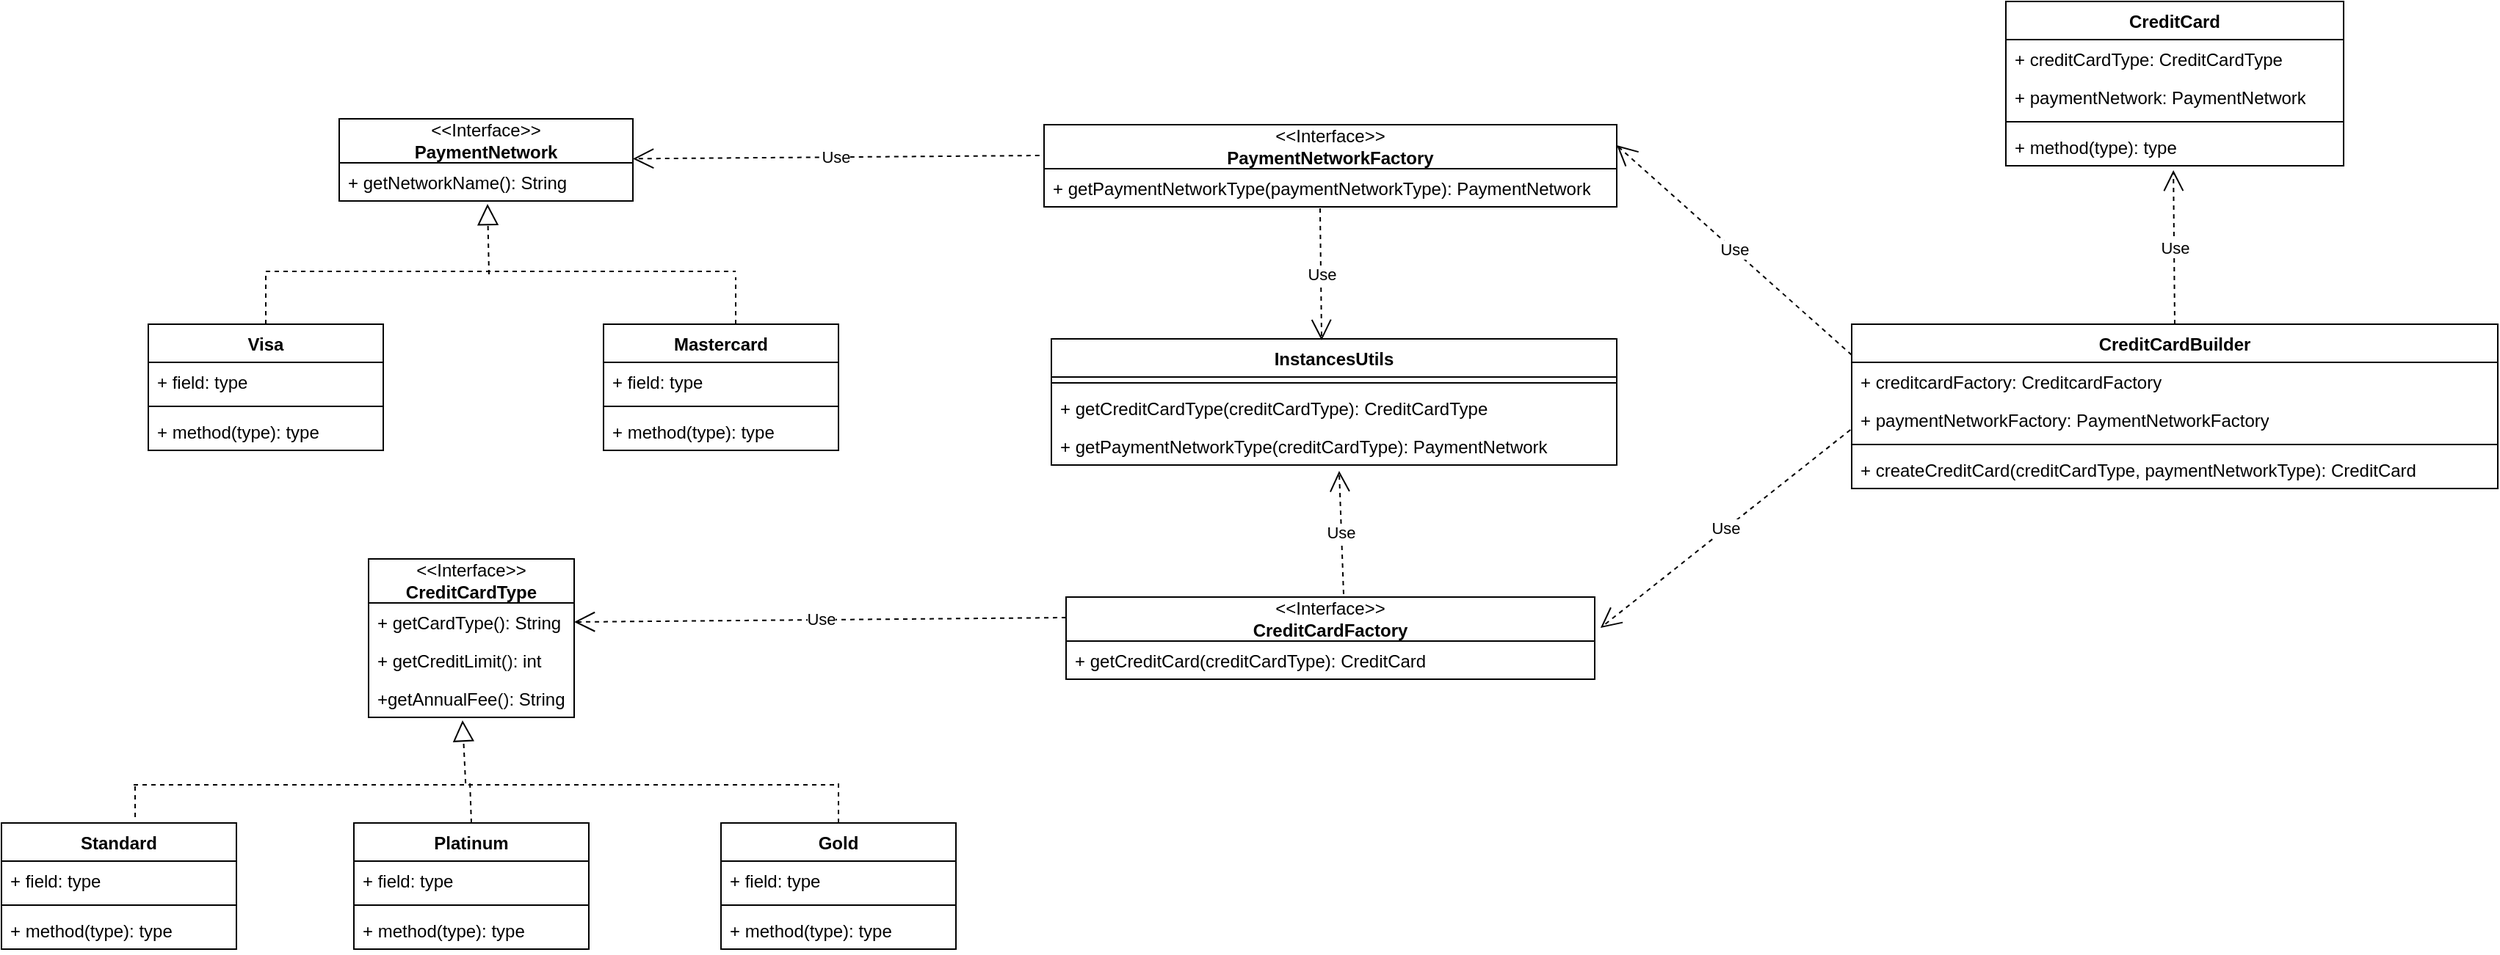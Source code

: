 <mxfile version="22.1.18" type="device">
  <diagram name="credit-card-system" id="IuIEZ4vb6iFK3Cl2leCp">
    <mxGraphModel dx="2261" dy="1915" grid="1" gridSize="10" guides="1" tooltips="1" connect="1" arrows="1" fold="1" page="1" pageScale="1" pageWidth="827" pageHeight="1169" math="0" shadow="0">
      <root>
        <mxCell id="0" />
        <mxCell id="1" parent="0" />
        <mxCell id="NxEHXNQHtoxwlR-ic7OO-3" value="&amp;lt;&amp;lt;Interface&amp;gt;&amp;gt;&lt;br&gt;&lt;b&gt;CreditCardType&lt;/b&gt;" style="swimlane;fontStyle=0;childLayout=stackLayout;horizontal=1;startSize=30;fillColor=none;horizontalStack=0;resizeParent=1;resizeParentMax=0;resizeLast=0;collapsible=1;marginBottom=0;whiteSpace=wrap;html=1;" parent="1" vertex="1">
          <mxGeometry x="240" y="240" width="140" height="108" as="geometry" />
        </mxCell>
        <mxCell id="NxEHXNQHtoxwlR-ic7OO-4" value="+ getCardType(): String" style="text;strokeColor=none;fillColor=none;align=left;verticalAlign=top;spacingLeft=4;spacingRight=4;overflow=hidden;rotatable=0;points=[[0,0.5],[1,0.5]];portConstraint=eastwest;whiteSpace=wrap;html=1;" parent="NxEHXNQHtoxwlR-ic7OO-3" vertex="1">
          <mxGeometry y="30" width="140" height="26" as="geometry" />
        </mxCell>
        <mxCell id="NxEHXNQHtoxwlR-ic7OO-5" value="+ getCreditLimit&lt;span style=&quot;font-size: var(--cib-type-body1-font-size); font-weight: var(--cib-type-body1-font-weight); color: rgb(17, 17, 17); font-variation-settings: var(--cib-type-subtitle1-font-variation-settings);&quot; class=&quot;hljs-params&quot;&gt;()&lt;/span&gt;&lt;span style=&quot;background-color: initial;&quot;&gt;: int&lt;/span&gt;" style="text;strokeColor=none;fillColor=none;align=left;verticalAlign=top;spacingLeft=4;spacingRight=4;overflow=hidden;rotatable=0;points=[[0,0.5],[1,0.5]];portConstraint=eastwest;whiteSpace=wrap;html=1;" parent="NxEHXNQHtoxwlR-ic7OO-3" vertex="1">
          <mxGeometry y="56" width="140" height="26" as="geometry" />
        </mxCell>
        <mxCell id="NxEHXNQHtoxwlR-ic7OO-6" value="+getAnnualFee&lt;span style=&quot;font-size: var(--cib-type-body1-font-size); font-weight: var(--cib-type-body1-font-weight); color: rgb(17, 17, 17); font-variation-settings: var(--cib-type-subtitle1-font-variation-settings);&quot; class=&quot;hljs-params&quot;&gt;()&lt;/span&gt;&lt;span style=&quot;background-color: initial;&quot;&gt;: String&lt;/span&gt;" style="text;strokeColor=none;fillColor=none;align=left;verticalAlign=top;spacingLeft=4;spacingRight=4;overflow=hidden;rotatable=0;points=[[0,0.5],[1,0.5]];portConstraint=eastwest;whiteSpace=wrap;html=1;" parent="NxEHXNQHtoxwlR-ic7OO-3" vertex="1">
          <mxGeometry y="82" width="140" height="26" as="geometry" />
        </mxCell>
        <mxCell id="NxEHXNQHtoxwlR-ic7OO-12" value="Platinum" style="swimlane;fontStyle=1;align=center;verticalAlign=top;childLayout=stackLayout;horizontal=1;startSize=26;horizontalStack=0;resizeParent=1;resizeParentMax=0;resizeLast=0;collapsible=1;marginBottom=0;whiteSpace=wrap;html=1;" parent="1" vertex="1">
          <mxGeometry x="230" y="420" width="160" height="86" as="geometry" />
        </mxCell>
        <mxCell id="NxEHXNQHtoxwlR-ic7OO-13" value="+ field: type" style="text;strokeColor=none;fillColor=none;align=left;verticalAlign=top;spacingLeft=4;spacingRight=4;overflow=hidden;rotatable=0;points=[[0,0.5],[1,0.5]];portConstraint=eastwest;whiteSpace=wrap;html=1;" parent="NxEHXNQHtoxwlR-ic7OO-12" vertex="1">
          <mxGeometry y="26" width="160" height="26" as="geometry" />
        </mxCell>
        <mxCell id="NxEHXNQHtoxwlR-ic7OO-14" value="" style="line;strokeWidth=1;fillColor=none;align=left;verticalAlign=middle;spacingTop=-1;spacingLeft=3;spacingRight=3;rotatable=0;labelPosition=right;points=[];portConstraint=eastwest;strokeColor=inherit;" parent="NxEHXNQHtoxwlR-ic7OO-12" vertex="1">
          <mxGeometry y="52" width="160" height="8" as="geometry" />
        </mxCell>
        <mxCell id="NxEHXNQHtoxwlR-ic7OO-15" value="+ method(type): type" style="text;strokeColor=none;fillColor=none;align=left;verticalAlign=top;spacingLeft=4;spacingRight=4;overflow=hidden;rotatable=0;points=[[0,0.5],[1,0.5]];portConstraint=eastwest;whiteSpace=wrap;html=1;" parent="NxEHXNQHtoxwlR-ic7OO-12" vertex="1">
          <mxGeometry y="60" width="160" height="26" as="geometry" />
        </mxCell>
        <mxCell id="NxEHXNQHtoxwlR-ic7OO-16" value="Gold" style="swimlane;fontStyle=1;align=center;verticalAlign=top;childLayout=stackLayout;horizontal=1;startSize=26;horizontalStack=0;resizeParent=1;resizeParentMax=0;resizeLast=0;collapsible=1;marginBottom=0;whiteSpace=wrap;html=1;" parent="1" vertex="1">
          <mxGeometry x="480" y="420" width="160" height="86" as="geometry" />
        </mxCell>
        <mxCell id="NxEHXNQHtoxwlR-ic7OO-17" value="+ field: type" style="text;strokeColor=none;fillColor=none;align=left;verticalAlign=top;spacingLeft=4;spacingRight=4;overflow=hidden;rotatable=0;points=[[0,0.5],[1,0.5]];portConstraint=eastwest;whiteSpace=wrap;html=1;" parent="NxEHXNQHtoxwlR-ic7OO-16" vertex="1">
          <mxGeometry y="26" width="160" height="26" as="geometry" />
        </mxCell>
        <mxCell id="NxEHXNQHtoxwlR-ic7OO-18" value="" style="line;strokeWidth=1;fillColor=none;align=left;verticalAlign=middle;spacingTop=-1;spacingLeft=3;spacingRight=3;rotatable=0;labelPosition=right;points=[];portConstraint=eastwest;strokeColor=inherit;" parent="NxEHXNQHtoxwlR-ic7OO-16" vertex="1">
          <mxGeometry y="52" width="160" height="8" as="geometry" />
        </mxCell>
        <mxCell id="NxEHXNQHtoxwlR-ic7OO-19" value="+ method(type): type" style="text;strokeColor=none;fillColor=none;align=left;verticalAlign=top;spacingLeft=4;spacingRight=4;overflow=hidden;rotatable=0;points=[[0,0.5],[1,0.5]];portConstraint=eastwest;whiteSpace=wrap;html=1;" parent="NxEHXNQHtoxwlR-ic7OO-16" vertex="1">
          <mxGeometry y="60" width="160" height="26" as="geometry" />
        </mxCell>
        <mxCell id="NxEHXNQHtoxwlR-ic7OO-20" value="Standard" style="swimlane;fontStyle=1;align=center;verticalAlign=top;childLayout=stackLayout;horizontal=1;startSize=26;horizontalStack=0;resizeParent=1;resizeParentMax=0;resizeLast=0;collapsible=1;marginBottom=0;whiteSpace=wrap;html=1;" parent="1" vertex="1">
          <mxGeometry x="-10" y="420" width="160" height="86" as="geometry" />
        </mxCell>
        <mxCell id="NxEHXNQHtoxwlR-ic7OO-21" value="+ field: type" style="text;strokeColor=none;fillColor=none;align=left;verticalAlign=top;spacingLeft=4;spacingRight=4;overflow=hidden;rotatable=0;points=[[0,0.5],[1,0.5]];portConstraint=eastwest;whiteSpace=wrap;html=1;" parent="NxEHXNQHtoxwlR-ic7OO-20" vertex="1">
          <mxGeometry y="26" width="160" height="26" as="geometry" />
        </mxCell>
        <mxCell id="NxEHXNQHtoxwlR-ic7OO-22" value="" style="line;strokeWidth=1;fillColor=none;align=left;verticalAlign=middle;spacingTop=-1;spacingLeft=3;spacingRight=3;rotatable=0;labelPosition=right;points=[];portConstraint=eastwest;strokeColor=inherit;" parent="NxEHXNQHtoxwlR-ic7OO-20" vertex="1">
          <mxGeometry y="52" width="160" height="8" as="geometry" />
        </mxCell>
        <mxCell id="NxEHXNQHtoxwlR-ic7OO-23" value="+ method(type): type" style="text;strokeColor=none;fillColor=none;align=left;verticalAlign=top;spacingLeft=4;spacingRight=4;overflow=hidden;rotatable=0;points=[[0,0.5],[1,0.5]];portConstraint=eastwest;whiteSpace=wrap;html=1;" parent="NxEHXNQHtoxwlR-ic7OO-20" vertex="1">
          <mxGeometry y="60" width="160" height="26" as="geometry" />
        </mxCell>
        <mxCell id="NxEHXNQHtoxwlR-ic7OO-24" value="&amp;lt;&amp;lt;Interface&amp;gt;&amp;gt;&lt;br&gt;&lt;b&gt;CreditCardFactory&lt;/b&gt;" style="swimlane;fontStyle=0;childLayout=stackLayout;horizontal=1;startSize=30;fillColor=none;horizontalStack=0;resizeParent=1;resizeParentMax=0;resizeLast=0;collapsible=1;marginBottom=0;whiteSpace=wrap;html=1;" parent="1" vertex="1">
          <mxGeometry x="715" y="266" width="360" height="56" as="geometry" />
        </mxCell>
        <mxCell id="NxEHXNQHtoxwlR-ic7OO-25" value="+ getCreditCard(creditCardType): CreditCard" style="text;strokeColor=none;fillColor=none;align=left;verticalAlign=top;spacingLeft=4;spacingRight=4;overflow=hidden;rotatable=0;points=[[0,0.5],[1,0.5]];portConstraint=eastwest;whiteSpace=wrap;html=1;" parent="NxEHXNQHtoxwlR-ic7OO-24" vertex="1">
          <mxGeometry y="30" width="360" height="26" as="geometry" />
        </mxCell>
        <mxCell id="NxEHXNQHtoxwlR-ic7OO-28" value="" style="endArrow=block;dashed=1;endFill=0;endSize=12;html=1;rounded=0;entryX=0.457;entryY=1.077;entryDx=0;entryDy=0;entryPerimeter=0;exitX=0.471;exitY=0.375;exitDx=0;exitDy=0;exitPerimeter=0;" parent="1" source="NxEHXNQHtoxwlR-ic7OO-29" target="NxEHXNQHtoxwlR-ic7OO-6" edge="1">
          <mxGeometry width="160" relative="1" as="geometry">
            <mxPoint x="304" y="400" as="sourcePoint" />
            <mxPoint x="420" y="400" as="targetPoint" />
          </mxGeometry>
        </mxCell>
        <mxCell id="NxEHXNQHtoxwlR-ic7OO-29" value="" style="line;strokeWidth=1;fillColor=none;align=left;verticalAlign=middle;spacingTop=-1;spacingLeft=3;spacingRight=3;rotatable=0;labelPosition=right;points=[];portConstraint=eastwest;strokeColor=inherit;dashed=1;" parent="1" vertex="1">
          <mxGeometry x="80" y="390" width="480" height="8" as="geometry" />
        </mxCell>
        <mxCell id="NxEHXNQHtoxwlR-ic7OO-32" value="" style="endArrow=none;dashed=1;html=1;rounded=0;entryX=1;entryY=0;entryDx=0;entryDy=0;entryPerimeter=0;exitX=0.5;exitY=0;exitDx=0;exitDy=0;" parent="1" source="NxEHXNQHtoxwlR-ic7OO-16" target="NxEHXNQHtoxwlR-ic7OO-29" edge="1">
          <mxGeometry width="50" height="50" relative="1" as="geometry">
            <mxPoint x="620" y="410" as="sourcePoint" />
            <mxPoint x="670" y="360" as="targetPoint" />
          </mxGeometry>
        </mxCell>
        <mxCell id="NxEHXNQHtoxwlR-ic7OO-33" value="" style="endArrow=none;dashed=1;html=1;rounded=0;entryX=0.477;entryY=0.125;entryDx=0;entryDy=0;entryPerimeter=0;exitX=0.5;exitY=0;exitDx=0;exitDy=0;" parent="1" source="NxEHXNQHtoxwlR-ic7OO-12" target="NxEHXNQHtoxwlR-ic7OO-29" edge="1">
          <mxGeometry width="50" height="50" relative="1" as="geometry">
            <mxPoint x="326" y="430" as="sourcePoint" />
            <mxPoint x="380" y="560" as="targetPoint" />
            <Array as="points" />
          </mxGeometry>
        </mxCell>
        <mxCell id="NxEHXNQHtoxwlR-ic7OO-34" value="" style="endArrow=none;dashed=1;html=1;rounded=0;entryX=0.002;entryY=0.5;entryDx=0;entryDy=0;entryPerimeter=0;exitX=0.569;exitY=-0.047;exitDx=0;exitDy=0;exitPerimeter=0;" parent="1" source="NxEHXNQHtoxwlR-ic7OO-20" target="NxEHXNQHtoxwlR-ic7OO-29" edge="1">
          <mxGeometry width="50" height="50" relative="1" as="geometry">
            <mxPoint x="-10" y="630" as="sourcePoint" />
            <mxPoint x="40" y="580" as="targetPoint" />
          </mxGeometry>
        </mxCell>
        <mxCell id="NxEHXNQHtoxwlR-ic7OO-35" value="&amp;lt;&amp;lt;Interface&amp;gt;&amp;gt;&lt;br&gt;&lt;b&gt;PaymentNetwork&lt;/b&gt;" style="swimlane;fontStyle=0;childLayout=stackLayout;horizontal=1;startSize=30;fillColor=none;horizontalStack=0;resizeParent=1;resizeParentMax=0;resizeLast=0;collapsible=1;marginBottom=0;whiteSpace=wrap;html=1;" parent="1" vertex="1">
          <mxGeometry x="220" y="-60" width="200" height="56" as="geometry" />
        </mxCell>
        <mxCell id="NxEHXNQHtoxwlR-ic7OO-36" value="+ getNetworkName(): String" style="text;strokeColor=none;fillColor=none;align=left;verticalAlign=top;spacingLeft=4;spacingRight=4;overflow=hidden;rotatable=0;points=[[0,0.5],[1,0.5]];portConstraint=eastwest;whiteSpace=wrap;html=1;" parent="NxEHXNQHtoxwlR-ic7OO-35" vertex="1">
          <mxGeometry y="30" width="200" height="26" as="geometry" />
        </mxCell>
        <mxCell id="NxEHXNQHtoxwlR-ic7OO-39" value="Visa" style="swimlane;fontStyle=1;align=center;verticalAlign=top;childLayout=stackLayout;horizontal=1;startSize=26;horizontalStack=0;resizeParent=1;resizeParentMax=0;resizeLast=0;collapsible=1;marginBottom=0;whiteSpace=wrap;html=1;" parent="1" vertex="1">
          <mxGeometry x="90" y="80" width="160" height="86" as="geometry" />
        </mxCell>
        <mxCell id="NxEHXNQHtoxwlR-ic7OO-40" value="+ field: type" style="text;strokeColor=none;fillColor=none;align=left;verticalAlign=top;spacingLeft=4;spacingRight=4;overflow=hidden;rotatable=0;points=[[0,0.5],[1,0.5]];portConstraint=eastwest;whiteSpace=wrap;html=1;" parent="NxEHXNQHtoxwlR-ic7OO-39" vertex="1">
          <mxGeometry y="26" width="160" height="26" as="geometry" />
        </mxCell>
        <mxCell id="NxEHXNQHtoxwlR-ic7OO-41" value="" style="line;strokeWidth=1;fillColor=none;align=left;verticalAlign=middle;spacingTop=-1;spacingLeft=3;spacingRight=3;rotatable=0;labelPosition=right;points=[];portConstraint=eastwest;strokeColor=inherit;" parent="NxEHXNQHtoxwlR-ic7OO-39" vertex="1">
          <mxGeometry y="52" width="160" height="8" as="geometry" />
        </mxCell>
        <mxCell id="NxEHXNQHtoxwlR-ic7OO-42" value="+ method(type): type" style="text;strokeColor=none;fillColor=none;align=left;verticalAlign=top;spacingLeft=4;spacingRight=4;overflow=hidden;rotatable=0;points=[[0,0.5],[1,0.5]];portConstraint=eastwest;whiteSpace=wrap;html=1;" parent="NxEHXNQHtoxwlR-ic7OO-39" vertex="1">
          <mxGeometry y="60" width="160" height="26" as="geometry" />
        </mxCell>
        <mxCell id="NxEHXNQHtoxwlR-ic7OO-43" value="Mastercard" style="swimlane;fontStyle=1;align=center;verticalAlign=top;childLayout=stackLayout;horizontal=1;startSize=26;horizontalStack=0;resizeParent=1;resizeParentMax=0;resizeLast=0;collapsible=1;marginBottom=0;whiteSpace=wrap;html=1;" parent="1" vertex="1">
          <mxGeometry x="400" y="80" width="160" height="86" as="geometry" />
        </mxCell>
        <mxCell id="NxEHXNQHtoxwlR-ic7OO-44" value="+ field: type" style="text;strokeColor=none;fillColor=none;align=left;verticalAlign=top;spacingLeft=4;spacingRight=4;overflow=hidden;rotatable=0;points=[[0,0.5],[1,0.5]];portConstraint=eastwest;whiteSpace=wrap;html=1;" parent="NxEHXNQHtoxwlR-ic7OO-43" vertex="1">
          <mxGeometry y="26" width="160" height="26" as="geometry" />
        </mxCell>
        <mxCell id="NxEHXNQHtoxwlR-ic7OO-45" value="" style="line;strokeWidth=1;fillColor=none;align=left;verticalAlign=middle;spacingTop=-1;spacingLeft=3;spacingRight=3;rotatable=0;labelPosition=right;points=[];portConstraint=eastwest;strokeColor=inherit;" parent="NxEHXNQHtoxwlR-ic7OO-43" vertex="1">
          <mxGeometry y="52" width="160" height="8" as="geometry" />
        </mxCell>
        <mxCell id="NxEHXNQHtoxwlR-ic7OO-46" value="+ method(type): type" style="text;strokeColor=none;fillColor=none;align=left;verticalAlign=top;spacingLeft=4;spacingRight=4;overflow=hidden;rotatable=0;points=[[0,0.5],[1,0.5]];portConstraint=eastwest;whiteSpace=wrap;html=1;" parent="NxEHXNQHtoxwlR-ic7OO-43" vertex="1">
          <mxGeometry y="60" width="160" height="26" as="geometry" />
        </mxCell>
        <mxCell id="NxEHXNQHtoxwlR-ic7OO-47" value="" style="endArrow=block;dashed=1;endFill=0;endSize=12;html=1;rounded=0;entryX=0.505;entryY=1.077;entryDx=0;entryDy=0;entryPerimeter=0;exitX=0.475;exitY=0.75;exitDx=0;exitDy=0;exitPerimeter=0;" parent="1" source="NxEHXNQHtoxwlR-ic7OO-48" target="NxEHXNQHtoxwlR-ic7OO-36" edge="1">
          <mxGeometry width="160" relative="1" as="geometry">
            <mxPoint x="321" y="40" as="sourcePoint" />
            <mxPoint x="324" y="440" as="targetPoint" />
          </mxGeometry>
        </mxCell>
        <mxCell id="NxEHXNQHtoxwlR-ic7OO-48" value="" style="line;strokeWidth=1;fillColor=none;align=left;verticalAlign=middle;spacingTop=-1;spacingLeft=3;spacingRight=3;rotatable=0;labelPosition=right;points=[];portConstraint=eastwest;strokeColor=inherit;dashed=1;" parent="1" vertex="1">
          <mxGeometry x="170" y="40" width="320" height="8" as="geometry" />
        </mxCell>
        <mxCell id="NxEHXNQHtoxwlR-ic7OO-49" value="" style="endArrow=none;dashed=1;html=1;rounded=0;entryX=1;entryY=1;entryDx=0;entryDy=0;entryPerimeter=0;" parent="1" target="NxEHXNQHtoxwlR-ic7OO-48" edge="1">
          <mxGeometry width="50" height="50" relative="1" as="geometry">
            <mxPoint x="490" y="80" as="sourcePoint" />
            <mxPoint x="490" y="210" as="targetPoint" />
          </mxGeometry>
        </mxCell>
        <mxCell id="NxEHXNQHtoxwlR-ic7OO-50" value="" style="endArrow=none;dashed=1;html=1;rounded=0;" parent="1" edge="1">
          <mxGeometry width="50" height="50" relative="1" as="geometry">
            <mxPoint x="170" y="80" as="sourcePoint" />
            <mxPoint x="170" y="44" as="targetPoint" />
          </mxGeometry>
        </mxCell>
        <mxCell id="NxEHXNQHtoxwlR-ic7OO-59" value="&amp;lt;&amp;lt;Interface&amp;gt;&amp;gt;&lt;br&gt;&lt;b style=&quot;border-color: var(--border-color);&quot;&gt;PaymentNetwork&lt;/b&gt;&lt;b&gt;Factory&lt;/b&gt;" style="swimlane;fontStyle=0;childLayout=stackLayout;horizontal=1;startSize=30;fillColor=none;horizontalStack=0;resizeParent=1;resizeParentMax=0;resizeLast=0;collapsible=1;marginBottom=0;whiteSpace=wrap;html=1;" parent="1" vertex="1">
          <mxGeometry x="700" y="-56" width="390" height="56" as="geometry" />
        </mxCell>
        <mxCell id="NxEHXNQHtoxwlR-ic7OO-60" value="+ getPaymentNetworkType(paymentNetworkType): PaymentNetwork" style="text;strokeColor=none;fillColor=none;align=left;verticalAlign=top;spacingLeft=4;spacingRight=4;overflow=hidden;rotatable=0;points=[[0,0.5],[1,0.5]];portConstraint=eastwest;whiteSpace=wrap;html=1;" parent="NxEHXNQHtoxwlR-ic7OO-59" vertex="1">
          <mxGeometry y="30" width="390" height="26" as="geometry" />
        </mxCell>
        <mxCell id="hv-cHD6cl9PjjwCEV6GQ-5" value="CreditCardBuilder" style="swimlane;fontStyle=1;align=center;verticalAlign=top;childLayout=stackLayout;horizontal=1;startSize=26;horizontalStack=0;resizeParent=1;resizeParentMax=0;resizeLast=0;collapsible=1;marginBottom=0;whiteSpace=wrap;html=1;" vertex="1" parent="1">
          <mxGeometry x="1250" y="80" width="440" height="112" as="geometry" />
        </mxCell>
        <mxCell id="hv-cHD6cl9PjjwCEV6GQ-6" value="+ creditcardFactory: CreditcardFactory" style="text;strokeColor=none;fillColor=none;align=left;verticalAlign=top;spacingLeft=4;spacingRight=4;overflow=hidden;rotatable=0;points=[[0,0.5],[1,0.5]];portConstraint=eastwest;whiteSpace=wrap;html=1;" vertex="1" parent="hv-cHD6cl9PjjwCEV6GQ-5">
          <mxGeometry y="26" width="440" height="26" as="geometry" />
        </mxCell>
        <mxCell id="hv-cHD6cl9PjjwCEV6GQ-9" value="+ paymentNetworkFactory: PaymentNetworkFactory" style="text;strokeColor=none;fillColor=none;align=left;verticalAlign=top;spacingLeft=4;spacingRight=4;overflow=hidden;rotatable=0;points=[[0,0.5],[1,0.5]];portConstraint=eastwest;whiteSpace=wrap;html=1;" vertex="1" parent="hv-cHD6cl9PjjwCEV6GQ-5">
          <mxGeometry y="52" width="440" height="26" as="geometry" />
        </mxCell>
        <mxCell id="hv-cHD6cl9PjjwCEV6GQ-7" value="" style="line;strokeWidth=1;fillColor=none;align=left;verticalAlign=middle;spacingTop=-1;spacingLeft=3;spacingRight=3;rotatable=0;labelPosition=right;points=[];portConstraint=eastwest;strokeColor=inherit;" vertex="1" parent="hv-cHD6cl9PjjwCEV6GQ-5">
          <mxGeometry y="78" width="440" height="8" as="geometry" />
        </mxCell>
        <mxCell id="hv-cHD6cl9PjjwCEV6GQ-8" value="+ createCreditCard(creditCardType, paymentNetworkType): CreditCard" style="text;strokeColor=none;fillColor=none;align=left;verticalAlign=top;spacingLeft=4;spacingRight=4;overflow=hidden;rotatable=0;points=[[0,0.5],[1,0.5]];portConstraint=eastwest;whiteSpace=wrap;html=1;" vertex="1" parent="hv-cHD6cl9PjjwCEV6GQ-5">
          <mxGeometry y="86" width="440" height="26" as="geometry" />
        </mxCell>
        <mxCell id="hv-cHD6cl9PjjwCEV6GQ-10" value="CreditCard" style="swimlane;fontStyle=1;align=center;verticalAlign=top;childLayout=stackLayout;horizontal=1;startSize=26;horizontalStack=0;resizeParent=1;resizeParentMax=0;resizeLast=0;collapsible=1;marginBottom=0;whiteSpace=wrap;html=1;" vertex="1" parent="1">
          <mxGeometry x="1355" y="-140" width="230" height="112" as="geometry" />
        </mxCell>
        <mxCell id="hv-cHD6cl9PjjwCEV6GQ-11" value="+ creditCardType: CreditCardType" style="text;strokeColor=none;fillColor=none;align=left;verticalAlign=top;spacingLeft=4;spacingRight=4;overflow=hidden;rotatable=0;points=[[0,0.5],[1,0.5]];portConstraint=eastwest;whiteSpace=wrap;html=1;" vertex="1" parent="hv-cHD6cl9PjjwCEV6GQ-10">
          <mxGeometry y="26" width="230" height="26" as="geometry" />
        </mxCell>
        <mxCell id="hv-cHD6cl9PjjwCEV6GQ-14" value="+ paymentNetwork: PaymentNetwork" style="text;strokeColor=none;fillColor=none;align=left;verticalAlign=top;spacingLeft=4;spacingRight=4;overflow=hidden;rotatable=0;points=[[0,0.5],[1,0.5]];portConstraint=eastwest;whiteSpace=wrap;html=1;" vertex="1" parent="hv-cHD6cl9PjjwCEV6GQ-10">
          <mxGeometry y="52" width="230" height="26" as="geometry" />
        </mxCell>
        <mxCell id="hv-cHD6cl9PjjwCEV6GQ-12" value="" style="line;strokeWidth=1;fillColor=none;align=left;verticalAlign=middle;spacingTop=-1;spacingLeft=3;spacingRight=3;rotatable=0;labelPosition=right;points=[];portConstraint=eastwest;strokeColor=inherit;" vertex="1" parent="hv-cHD6cl9PjjwCEV6GQ-10">
          <mxGeometry y="78" width="230" height="8" as="geometry" />
        </mxCell>
        <mxCell id="hv-cHD6cl9PjjwCEV6GQ-13" value="+ method(type): type" style="text;strokeColor=none;fillColor=none;align=left;verticalAlign=top;spacingLeft=4;spacingRight=4;overflow=hidden;rotatable=0;points=[[0,0.5],[1,0.5]];portConstraint=eastwest;whiteSpace=wrap;html=1;" vertex="1" parent="hv-cHD6cl9PjjwCEV6GQ-10">
          <mxGeometry y="86" width="230" height="26" as="geometry" />
        </mxCell>
        <mxCell id="hv-cHD6cl9PjjwCEV6GQ-15" value="Use" style="endArrow=open;endSize=12;dashed=1;html=1;rounded=0;exitX=-0.008;exitY=0.375;exitDx=0;exitDy=0;exitPerimeter=0;" edge="1" parent="1" source="NxEHXNQHtoxwlR-ic7OO-59" target="NxEHXNQHtoxwlR-ic7OO-35">
          <mxGeometry width="160" relative="1" as="geometry">
            <mxPoint x="600" y="90" as="sourcePoint" />
            <mxPoint x="760" y="90" as="targetPoint" />
          </mxGeometry>
        </mxCell>
        <mxCell id="hv-cHD6cl9PjjwCEV6GQ-16" value="Use" style="endArrow=open;endSize=12;dashed=1;html=1;rounded=0;exitX=0;exitY=0.25;exitDx=0;exitDy=0;entryX=1;entryY=0.5;entryDx=0;entryDy=0;" edge="1" parent="1" source="NxEHXNQHtoxwlR-ic7OO-24" target="NxEHXNQHtoxwlR-ic7OO-4">
          <mxGeometry width="160" relative="1" as="geometry">
            <mxPoint x="657" y="370" as="sourcePoint" />
            <mxPoint x="380" y="372" as="targetPoint" />
          </mxGeometry>
        </mxCell>
        <mxCell id="hv-cHD6cl9PjjwCEV6GQ-17" value="Use" style="endArrow=open;endSize=12;dashed=1;html=1;rounded=0;exitX=0;exitY=0.188;exitDx=0;exitDy=0;exitPerimeter=0;entryX=1;entryY=0.25;entryDx=0;entryDy=0;" edge="1" parent="1" source="hv-cHD6cl9PjjwCEV6GQ-5" target="NxEHXNQHtoxwlR-ic7OO-59">
          <mxGeometry width="160" relative="1" as="geometry">
            <mxPoint x="1057" y="135" as="sourcePoint" />
            <mxPoint x="780" y="137" as="targetPoint" />
          </mxGeometry>
        </mxCell>
        <mxCell id="hv-cHD6cl9PjjwCEV6GQ-18" value="Use" style="endArrow=open;endSize=12;dashed=1;html=1;rounded=0;exitX=-0.002;exitY=0.769;exitDx=0;exitDy=0;exitPerimeter=0;entryX=1.011;entryY=0.375;entryDx=0;entryDy=0;entryPerimeter=0;" edge="1" parent="1" source="hv-cHD6cl9PjjwCEV6GQ-9" target="NxEHXNQHtoxwlR-ic7OO-24">
          <mxGeometry width="160" relative="1" as="geometry">
            <mxPoint x="1217" y="500" as="sourcePoint" />
            <mxPoint x="940" y="502" as="targetPoint" />
          </mxGeometry>
        </mxCell>
        <mxCell id="hv-cHD6cl9PjjwCEV6GQ-19" value="Use" style="endArrow=open;endSize=12;dashed=1;html=1;rounded=0;exitX=0.5;exitY=0;exitDx=0;exitDy=0;entryX=0.496;entryY=1.115;entryDx=0;entryDy=0;entryPerimeter=0;" edge="1" parent="1" source="hv-cHD6cl9PjjwCEV6GQ-5" target="hv-cHD6cl9PjjwCEV6GQ-13">
          <mxGeometry width="160" relative="1" as="geometry">
            <mxPoint x="1257" y="-140" as="sourcePoint" />
            <mxPoint x="980" y="-138" as="targetPoint" />
          </mxGeometry>
        </mxCell>
        <mxCell id="hv-cHD6cl9PjjwCEV6GQ-20" value="InstancesUtils" style="swimlane;fontStyle=1;align=center;verticalAlign=top;childLayout=stackLayout;horizontal=1;startSize=26;horizontalStack=0;resizeParent=1;resizeParentMax=0;resizeLast=0;collapsible=1;marginBottom=0;whiteSpace=wrap;html=1;" vertex="1" parent="1">
          <mxGeometry x="705" y="90" width="385" height="86" as="geometry" />
        </mxCell>
        <mxCell id="hv-cHD6cl9PjjwCEV6GQ-22" value="" style="line;strokeWidth=1;fillColor=none;align=left;verticalAlign=middle;spacingTop=-1;spacingLeft=3;spacingRight=3;rotatable=0;labelPosition=right;points=[];portConstraint=eastwest;strokeColor=inherit;" vertex="1" parent="hv-cHD6cl9PjjwCEV6GQ-20">
          <mxGeometry y="26" width="385" height="8" as="geometry" />
        </mxCell>
        <mxCell id="hv-cHD6cl9PjjwCEV6GQ-23" value="+ getCreditCardType(creditCardType): CreditCardType" style="text;strokeColor=none;fillColor=none;align=left;verticalAlign=top;spacingLeft=4;spacingRight=4;overflow=hidden;rotatable=0;points=[[0,0.5],[1,0.5]];portConstraint=eastwest;whiteSpace=wrap;html=1;" vertex="1" parent="hv-cHD6cl9PjjwCEV6GQ-20">
          <mxGeometry y="34" width="385" height="26" as="geometry" />
        </mxCell>
        <mxCell id="hv-cHD6cl9PjjwCEV6GQ-24" value="+ getPaymentNetworkType(creditCardType): PaymentNetwork" style="text;strokeColor=none;fillColor=none;align=left;verticalAlign=top;spacingLeft=4;spacingRight=4;overflow=hidden;rotatable=0;points=[[0,0.5],[1,0.5]];portConstraint=eastwest;whiteSpace=wrap;html=1;" vertex="1" parent="hv-cHD6cl9PjjwCEV6GQ-20">
          <mxGeometry y="60" width="385" height="26" as="geometry" />
        </mxCell>
        <mxCell id="hv-cHD6cl9PjjwCEV6GQ-25" value="Use" style="endArrow=open;endSize=12;dashed=1;html=1;rounded=0;exitX=0.482;exitY=1.038;exitDx=0;exitDy=0;exitPerimeter=0;entryX=0.478;entryY=0.012;entryDx=0;entryDy=0;entryPerimeter=0;" edge="1" parent="1" source="NxEHXNQHtoxwlR-ic7OO-60" target="hv-cHD6cl9PjjwCEV6GQ-20">
          <mxGeometry width="160" relative="1" as="geometry">
            <mxPoint x="640" y="210" as="sourcePoint" />
            <mxPoint x="363" y="212" as="targetPoint" />
          </mxGeometry>
        </mxCell>
        <mxCell id="hv-cHD6cl9PjjwCEV6GQ-26" value="Use" style="endArrow=open;endSize=12;dashed=1;html=1;rounded=0;exitX=0.525;exitY=-0.036;exitDx=0;exitDy=0;exitPerimeter=0;entryX=0.509;entryY=1.154;entryDx=0;entryDy=0;entryPerimeter=0;" edge="1" parent="1" source="NxEHXNQHtoxwlR-ic7OO-24" target="hv-cHD6cl9PjjwCEV6GQ-24">
          <mxGeometry width="160" relative="1" as="geometry">
            <mxPoint x="1067" y="462" as="sourcePoint" />
            <mxPoint x="790" y="464" as="targetPoint" />
          </mxGeometry>
        </mxCell>
      </root>
    </mxGraphModel>
  </diagram>
</mxfile>
